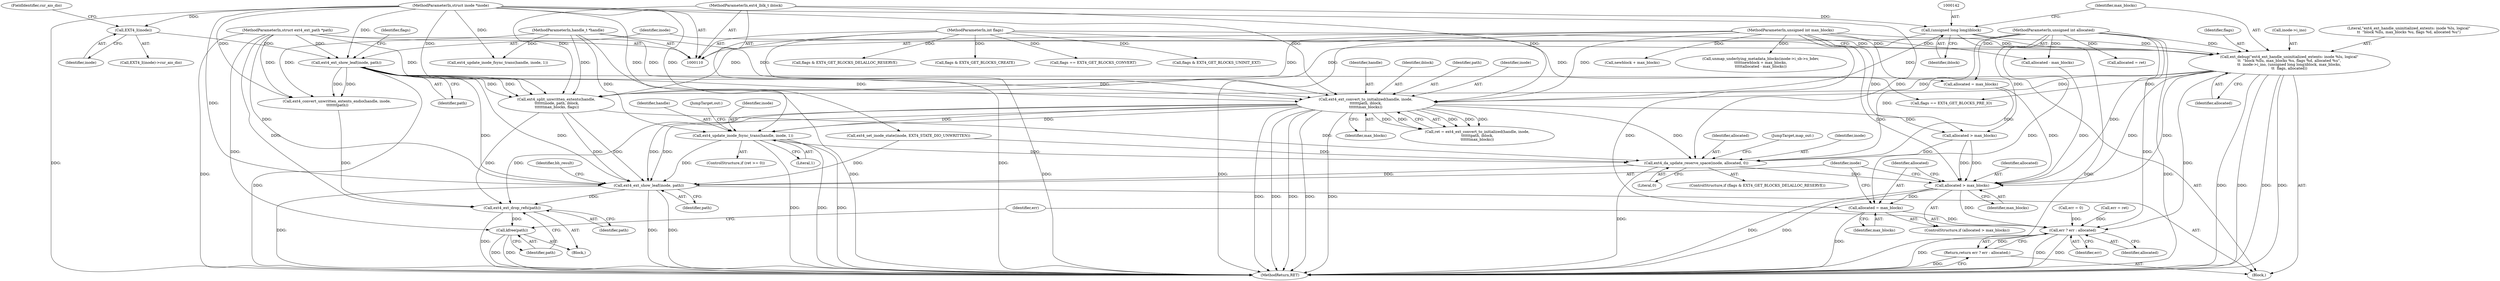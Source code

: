 digraph "0_linux_744692dc059845b2a3022119871846e74d4f6e11_0@API" {
"1000223" [label="(Call,ext4_update_inode_fsync_trans(handle, inode, 1))"];
"1000213" [label="(Call,ext4_ext_convert_to_initialized(handle, inode,\n\t\t\t\t\t\tpath, iblock,\n\t\t\t\t\t\tmax_blocks))"];
"1000111" [label="(MethodParameterIn,handle_t *handle)"];
"1000147" [label="(Call,ext4_ext_show_leaf(inode, path))"];
"1000133" [label="(Call,EXT4_I(inode))"];
"1000112" [label="(MethodParameterIn,struct inode *inode)"];
"1000115" [label="(MethodParameterIn,struct ext4_ext_path *path)"];
"1000141" [label="(Call,(unsigned long long)iblock)"];
"1000113" [label="(MethodParameterIn,ext4_lblk_t iblock)"];
"1000136" [label="(Call,ext_debug(\"ext4_ext_handle_uninitialized_extents: inode %lu, logical\"\n\t\t  \"block %llu, max_blocks %u, flags %d, allocated %u\",\n\t\t  inode->i_ino, (unsigned long long)iblock, max_blocks,\n\t\t  flags, allocated))"];
"1000114" [label="(MethodParameterIn,unsigned int max_blocks)"];
"1000116" [label="(MethodParameterIn,int flags)"];
"1000117" [label="(MethodParameterIn,unsigned int allocated)"];
"1000267" [label="(Call,ext4_da_update_reserve_space(inode, allocated, 0))"];
"1000276" [label="(Call,allocated > max_blocks)"];
"1000279" [label="(Call,allocated = max_blocks)"];
"1000308" [label="(Call,err ? err : allocated)"];
"1000307" [label="(Return,return err ? err : allocated;)"];
"1000282" [label="(Call,ext4_ext_show_leaf(inode, path))"];
"1000303" [label="(Call,ext4_ext_drop_refs(path))"];
"1000305" [label="(Call,kfree(path))"];
"1000214" [label="(Identifier,handle)"];
"1000306" [label="(Identifier,path)"];
"1000219" [label="(ControlStructure,if (ret >= 0))"];
"1000218" [label="(Identifier,max_blocks)"];
"1000217" [label="(Identifier,iblock)"];
"1000269" [label="(Identifier,allocated)"];
"1000267" [label="(Call,ext4_da_update_reserve_space(inode, allocated, 0))"];
"1000213" [label="(Call,ext4_ext_convert_to_initialized(handle, inode,\n\t\t\t\t\t\tpath, iblock,\n\t\t\t\t\t\tmax_blocks))"];
"1000183" [label="(Call,ext4_convert_unwritten_extents_endio(handle, inode,\n \t\t\t\t\t\t\tpath))"];
"1000149" [label="(Identifier,path)"];
"1000211" [label="(Call,ret = ext4_ext_convert_to_initialized(handle, inode,\n\t\t\t\t\t\tpath, iblock,\n\t\t\t\t\t\tmax_blocks))"];
"1000111" [label="(MethodParameterIn,handle_t *handle)"];
"1000113" [label="(MethodParameterIn,ext4_lblk_t iblock)"];
"1000264" [label="(Call,flags & EXT4_GET_BLOCKS_DELALLOC_RESERVE)"];
"1000271" [label="(JumpTarget,map_out:)"];
"1000310" [label="(Identifier,err)"];
"1000254" [label="(Call,newblock + max_blocks)"];
"1000311" [label="(Identifier,allocated)"];
"1000114" [label="(MethodParameterIn,unsigned int max_blocks)"];
"1000282" [label="(Call,ext4_ext_show_leaf(inode, path))"];
"1000216" [label="(Identifier,path)"];
"1000268" [label="(Identifier,inode)"];
"1000307" [label="(Return,return err ? err : allocated;)"];
"1000244" [label="(Call,allocated > max_blocks)"];
"1000172" [label="(Call,ext4_set_inode_state(inode, EXT4_STATE_DIO_UNWRITTEN))"];
"1000203" [label="(Call,flags & EXT4_GET_BLOCKS_CREATE)"];
"1000120" [label="(Block,)"];
"1000132" [label="(Call,EXT4_I(inode)->cur_aio_dio)"];
"1000283" [label="(Identifier,inode)"];
"1000224" [label="(Identifier,handle)"];
"1000263" [label="(ControlStructure,if (flags & EXT4_GET_BLOCKS_DELALLOC_RESERVE))"];
"1000157" [label="(Call,ext4_split_unwritten_extents(handle,\n \t\t\t\t\t\tinode, path, iblock,\n \t\t\t\t\t\tmax_blocks, flags))"];
"1000143" [label="(Identifier,iblock)"];
"1000281" [label="(Identifier,max_blocks)"];
"1000312" [label="(MethodReturn,RET)"];
"1000134" [label="(Identifier,inode)"];
"1000115" [label="(MethodParameterIn,struct ext4_ext_path *path)"];
"1000276" [label="(Call,allocated > max_blocks)"];
"1000144" [label="(Identifier,max_blocks)"];
"1000303" [label="(Call,ext4_ext_drop_refs(path))"];
"1000270" [label="(Literal,0)"];
"1000126" [label="(Call,err = 0)"];
"1000226" [label="(Literal,1)"];
"1000147" [label="(Call,ext4_ext_show_leaf(inode, path))"];
"1000117" [label="(MethodParameterIn,unsigned int allocated)"];
"1000141" [label="(Call,(unsigned long long)iblock)"];
"1000260" [label="(Call,allocated = max_blocks)"];
"1000215" [label="(Identifier,inode)"];
"1000280" [label="(Identifier,allocated)"];
"1000287" [label="(Identifier,bh_result)"];
"1000135" [label="(FieldIdentifier,cur_aio_dio)"];
"1000308" [label="(Call,err ? err : allocated)"];
"1000248" [label="(Call,unmap_underlying_metadata_blocks(inode->i_sb->s_bdev,\n\t\t\t\t\tnewblock + max_blocks,\n\t\t\t\t\tallocated - max_blocks))"];
"1000233" [label="(Call,err = ret)"];
"1000136" [label="(Call,ext_debug(\"ext4_ext_handle_uninitialized_extents: inode %lu, logical\"\n\t\t  \"block %llu, max_blocks %u, flags %d, allocated %u\",\n\t\t  inode->i_ino, (unsigned long long)iblock, max_blocks,\n\t\t  flags, allocated))"];
"1000284" [label="(Identifier,path)"];
"1000277" [label="(Identifier,allocated)"];
"1000116" [label="(MethodParameterIn,int flags)"];
"1000133" [label="(Call,EXT4_I(inode))"];
"1000302" [label="(Block,)"];
"1000304" [label="(Identifier,path)"];
"1000227" [label="(JumpTarget,out:)"];
"1000191" [label="(Call,ext4_update_inode_fsync_trans(handle, inode, 1))"];
"1000223" [label="(Call,ext4_update_inode_fsync_trans(handle, inode, 1))"];
"1000275" [label="(ControlStructure,if (allocated > max_blocks))"];
"1000152" [label="(Identifier,flags)"];
"1000177" [label="(Call,flags == EXT4_GET_BLOCKS_CONVERT)"];
"1000225" [label="(Identifier,inode)"];
"1000138" [label="(Call,inode->i_ino)"];
"1000238" [label="(Call,allocated = ret)"];
"1000278" [label="(Identifier,max_blocks)"];
"1000257" [label="(Call,allocated - max_blocks)"];
"1000112" [label="(MethodParameterIn,struct inode *inode)"];
"1000197" [label="(Call,flags & EXT4_GET_BLOCKS_UNINIT_EXT)"];
"1000137" [label="(Literal,\"ext4_ext_handle_uninitialized_extents: inode %lu, logical\"\n\t\t  \"block %llu, max_blocks %u, flags %d, allocated %u\")"];
"1000146" [label="(Identifier,allocated)"];
"1000148" [label="(Identifier,inode)"];
"1000279" [label="(Call,allocated = max_blocks)"];
"1000305" [label="(Call,kfree(path))"];
"1000145" [label="(Identifier,flags)"];
"1000151" [label="(Call,flags == EXT4_GET_BLOCKS_PRE_IO)"];
"1000309" [label="(Identifier,err)"];
"1000223" -> "1000219"  [label="AST: "];
"1000223" -> "1000226"  [label="CFG: "];
"1000224" -> "1000223"  [label="AST: "];
"1000225" -> "1000223"  [label="AST: "];
"1000226" -> "1000223"  [label="AST: "];
"1000227" -> "1000223"  [label="CFG: "];
"1000223" -> "1000312"  [label="DDG: "];
"1000223" -> "1000312"  [label="DDG: "];
"1000223" -> "1000312"  [label="DDG: "];
"1000213" -> "1000223"  [label="DDG: "];
"1000213" -> "1000223"  [label="DDG: "];
"1000111" -> "1000223"  [label="DDG: "];
"1000112" -> "1000223"  [label="DDG: "];
"1000223" -> "1000267"  [label="DDG: "];
"1000223" -> "1000282"  [label="DDG: "];
"1000213" -> "1000211"  [label="AST: "];
"1000213" -> "1000218"  [label="CFG: "];
"1000214" -> "1000213"  [label="AST: "];
"1000215" -> "1000213"  [label="AST: "];
"1000216" -> "1000213"  [label="AST: "];
"1000217" -> "1000213"  [label="AST: "];
"1000218" -> "1000213"  [label="AST: "];
"1000211" -> "1000213"  [label="CFG: "];
"1000213" -> "1000312"  [label="DDG: "];
"1000213" -> "1000312"  [label="DDG: "];
"1000213" -> "1000312"  [label="DDG: "];
"1000213" -> "1000312"  [label="DDG: "];
"1000213" -> "1000312"  [label="DDG: "];
"1000213" -> "1000211"  [label="DDG: "];
"1000213" -> "1000211"  [label="DDG: "];
"1000213" -> "1000211"  [label="DDG: "];
"1000213" -> "1000211"  [label="DDG: "];
"1000213" -> "1000211"  [label="DDG: "];
"1000111" -> "1000213"  [label="DDG: "];
"1000147" -> "1000213"  [label="DDG: "];
"1000147" -> "1000213"  [label="DDG: "];
"1000112" -> "1000213"  [label="DDG: "];
"1000115" -> "1000213"  [label="DDG: "];
"1000141" -> "1000213"  [label="DDG: "];
"1000113" -> "1000213"  [label="DDG: "];
"1000136" -> "1000213"  [label="DDG: "];
"1000114" -> "1000213"  [label="DDG: "];
"1000213" -> "1000244"  [label="DDG: "];
"1000213" -> "1000267"  [label="DDG: "];
"1000213" -> "1000282"  [label="DDG: "];
"1000213" -> "1000282"  [label="DDG: "];
"1000213" -> "1000303"  [label="DDG: "];
"1000111" -> "1000110"  [label="AST: "];
"1000111" -> "1000312"  [label="DDG: "];
"1000111" -> "1000157"  [label="DDG: "];
"1000111" -> "1000183"  [label="DDG: "];
"1000111" -> "1000191"  [label="DDG: "];
"1000147" -> "1000120"  [label="AST: "];
"1000147" -> "1000149"  [label="CFG: "];
"1000148" -> "1000147"  [label="AST: "];
"1000149" -> "1000147"  [label="AST: "];
"1000152" -> "1000147"  [label="CFG: "];
"1000147" -> "1000312"  [label="DDG: "];
"1000133" -> "1000147"  [label="DDG: "];
"1000112" -> "1000147"  [label="DDG: "];
"1000115" -> "1000147"  [label="DDG: "];
"1000147" -> "1000157"  [label="DDG: "];
"1000147" -> "1000157"  [label="DDG: "];
"1000147" -> "1000183"  [label="DDG: "];
"1000147" -> "1000183"  [label="DDG: "];
"1000147" -> "1000282"  [label="DDG: "];
"1000147" -> "1000282"  [label="DDG: "];
"1000133" -> "1000132"  [label="AST: "];
"1000133" -> "1000134"  [label="CFG: "];
"1000134" -> "1000133"  [label="AST: "];
"1000135" -> "1000133"  [label="CFG: "];
"1000112" -> "1000133"  [label="DDG: "];
"1000112" -> "1000110"  [label="AST: "];
"1000112" -> "1000312"  [label="DDG: "];
"1000112" -> "1000157"  [label="DDG: "];
"1000112" -> "1000172"  [label="DDG: "];
"1000112" -> "1000183"  [label="DDG: "];
"1000112" -> "1000191"  [label="DDG: "];
"1000112" -> "1000267"  [label="DDG: "];
"1000112" -> "1000282"  [label="DDG: "];
"1000115" -> "1000110"  [label="AST: "];
"1000115" -> "1000312"  [label="DDG: "];
"1000115" -> "1000157"  [label="DDG: "];
"1000115" -> "1000183"  [label="DDG: "];
"1000115" -> "1000282"  [label="DDG: "];
"1000115" -> "1000303"  [label="DDG: "];
"1000115" -> "1000305"  [label="DDG: "];
"1000141" -> "1000136"  [label="AST: "];
"1000141" -> "1000143"  [label="CFG: "];
"1000142" -> "1000141"  [label="AST: "];
"1000143" -> "1000141"  [label="AST: "];
"1000144" -> "1000141"  [label="CFG: "];
"1000141" -> "1000312"  [label="DDG: "];
"1000141" -> "1000136"  [label="DDG: "];
"1000113" -> "1000141"  [label="DDG: "];
"1000141" -> "1000157"  [label="DDG: "];
"1000113" -> "1000110"  [label="AST: "];
"1000113" -> "1000312"  [label="DDG: "];
"1000113" -> "1000157"  [label="DDG: "];
"1000136" -> "1000120"  [label="AST: "];
"1000136" -> "1000146"  [label="CFG: "];
"1000137" -> "1000136"  [label="AST: "];
"1000138" -> "1000136"  [label="AST: "];
"1000144" -> "1000136"  [label="AST: "];
"1000145" -> "1000136"  [label="AST: "];
"1000146" -> "1000136"  [label="AST: "];
"1000148" -> "1000136"  [label="CFG: "];
"1000136" -> "1000312"  [label="DDG: "];
"1000136" -> "1000312"  [label="DDG: "];
"1000136" -> "1000312"  [label="DDG: "];
"1000136" -> "1000312"  [label="DDG: "];
"1000114" -> "1000136"  [label="DDG: "];
"1000116" -> "1000136"  [label="DDG: "];
"1000117" -> "1000136"  [label="DDG: "];
"1000136" -> "1000151"  [label="DDG: "];
"1000136" -> "1000157"  [label="DDG: "];
"1000136" -> "1000276"  [label="DDG: "];
"1000136" -> "1000276"  [label="DDG: "];
"1000136" -> "1000308"  [label="DDG: "];
"1000114" -> "1000110"  [label="AST: "];
"1000114" -> "1000312"  [label="DDG: "];
"1000114" -> "1000157"  [label="DDG: "];
"1000114" -> "1000244"  [label="DDG: "];
"1000114" -> "1000248"  [label="DDG: "];
"1000114" -> "1000254"  [label="DDG: "];
"1000114" -> "1000257"  [label="DDG: "];
"1000114" -> "1000260"  [label="DDG: "];
"1000114" -> "1000276"  [label="DDG: "];
"1000114" -> "1000279"  [label="DDG: "];
"1000116" -> "1000110"  [label="AST: "];
"1000116" -> "1000312"  [label="DDG: "];
"1000116" -> "1000151"  [label="DDG: "];
"1000116" -> "1000157"  [label="DDG: "];
"1000116" -> "1000177"  [label="DDG: "];
"1000116" -> "1000197"  [label="DDG: "];
"1000116" -> "1000203"  [label="DDG: "];
"1000116" -> "1000264"  [label="DDG: "];
"1000117" -> "1000110"  [label="AST: "];
"1000117" -> "1000312"  [label="DDG: "];
"1000117" -> "1000238"  [label="DDG: "];
"1000117" -> "1000244"  [label="DDG: "];
"1000117" -> "1000257"  [label="DDG: "];
"1000117" -> "1000260"  [label="DDG: "];
"1000117" -> "1000267"  [label="DDG: "];
"1000117" -> "1000276"  [label="DDG: "];
"1000117" -> "1000279"  [label="DDG: "];
"1000117" -> "1000308"  [label="DDG: "];
"1000267" -> "1000263"  [label="AST: "];
"1000267" -> "1000270"  [label="CFG: "];
"1000268" -> "1000267"  [label="AST: "];
"1000269" -> "1000267"  [label="AST: "];
"1000270" -> "1000267"  [label="AST: "];
"1000271" -> "1000267"  [label="CFG: "];
"1000267" -> "1000312"  [label="DDG: "];
"1000157" -> "1000267"  [label="DDG: "];
"1000172" -> "1000267"  [label="DDG: "];
"1000260" -> "1000267"  [label="DDG: "];
"1000244" -> "1000267"  [label="DDG: "];
"1000267" -> "1000276"  [label="DDG: "];
"1000267" -> "1000282"  [label="DDG: "];
"1000276" -> "1000275"  [label="AST: "];
"1000276" -> "1000278"  [label="CFG: "];
"1000277" -> "1000276"  [label="AST: "];
"1000278" -> "1000276"  [label="AST: "];
"1000280" -> "1000276"  [label="CFG: "];
"1000283" -> "1000276"  [label="CFG: "];
"1000276" -> "1000312"  [label="DDG: "];
"1000276" -> "1000312"  [label="DDG: "];
"1000260" -> "1000276"  [label="DDG: "];
"1000244" -> "1000276"  [label="DDG: "];
"1000244" -> "1000276"  [label="DDG: "];
"1000257" -> "1000276"  [label="DDG: "];
"1000276" -> "1000279"  [label="DDG: "];
"1000276" -> "1000308"  [label="DDG: "];
"1000279" -> "1000275"  [label="AST: "];
"1000279" -> "1000281"  [label="CFG: "];
"1000280" -> "1000279"  [label="AST: "];
"1000281" -> "1000279"  [label="AST: "];
"1000283" -> "1000279"  [label="CFG: "];
"1000279" -> "1000312"  [label="DDG: "];
"1000279" -> "1000308"  [label="DDG: "];
"1000308" -> "1000307"  [label="AST: "];
"1000308" -> "1000310"  [label="CFG: "];
"1000308" -> "1000311"  [label="CFG: "];
"1000309" -> "1000308"  [label="AST: "];
"1000310" -> "1000308"  [label="AST: "];
"1000311" -> "1000308"  [label="AST: "];
"1000307" -> "1000308"  [label="CFG: "];
"1000308" -> "1000312"  [label="DDG: "];
"1000308" -> "1000312"  [label="DDG: "];
"1000308" -> "1000312"  [label="DDG: "];
"1000308" -> "1000307"  [label="DDG: "];
"1000126" -> "1000308"  [label="DDG: "];
"1000233" -> "1000308"  [label="DDG: "];
"1000307" -> "1000120"  [label="AST: "];
"1000312" -> "1000307"  [label="CFG: "];
"1000307" -> "1000312"  [label="DDG: "];
"1000282" -> "1000120"  [label="AST: "];
"1000282" -> "1000284"  [label="CFG: "];
"1000283" -> "1000282"  [label="AST: "];
"1000284" -> "1000282"  [label="AST: "];
"1000287" -> "1000282"  [label="CFG: "];
"1000282" -> "1000312"  [label="DDG: "];
"1000282" -> "1000312"  [label="DDG: "];
"1000282" -> "1000312"  [label="DDG: "];
"1000157" -> "1000282"  [label="DDG: "];
"1000157" -> "1000282"  [label="DDG: "];
"1000172" -> "1000282"  [label="DDG: "];
"1000282" -> "1000303"  [label="DDG: "];
"1000303" -> "1000302"  [label="AST: "];
"1000303" -> "1000304"  [label="CFG: "];
"1000304" -> "1000303"  [label="AST: "];
"1000306" -> "1000303"  [label="CFG: "];
"1000303" -> "1000312"  [label="DDG: "];
"1000183" -> "1000303"  [label="DDG: "];
"1000157" -> "1000303"  [label="DDG: "];
"1000303" -> "1000305"  [label="DDG: "];
"1000305" -> "1000302"  [label="AST: "];
"1000305" -> "1000306"  [label="CFG: "];
"1000306" -> "1000305"  [label="AST: "];
"1000309" -> "1000305"  [label="CFG: "];
"1000305" -> "1000312"  [label="DDG: "];
"1000305" -> "1000312"  [label="DDG: "];
}

